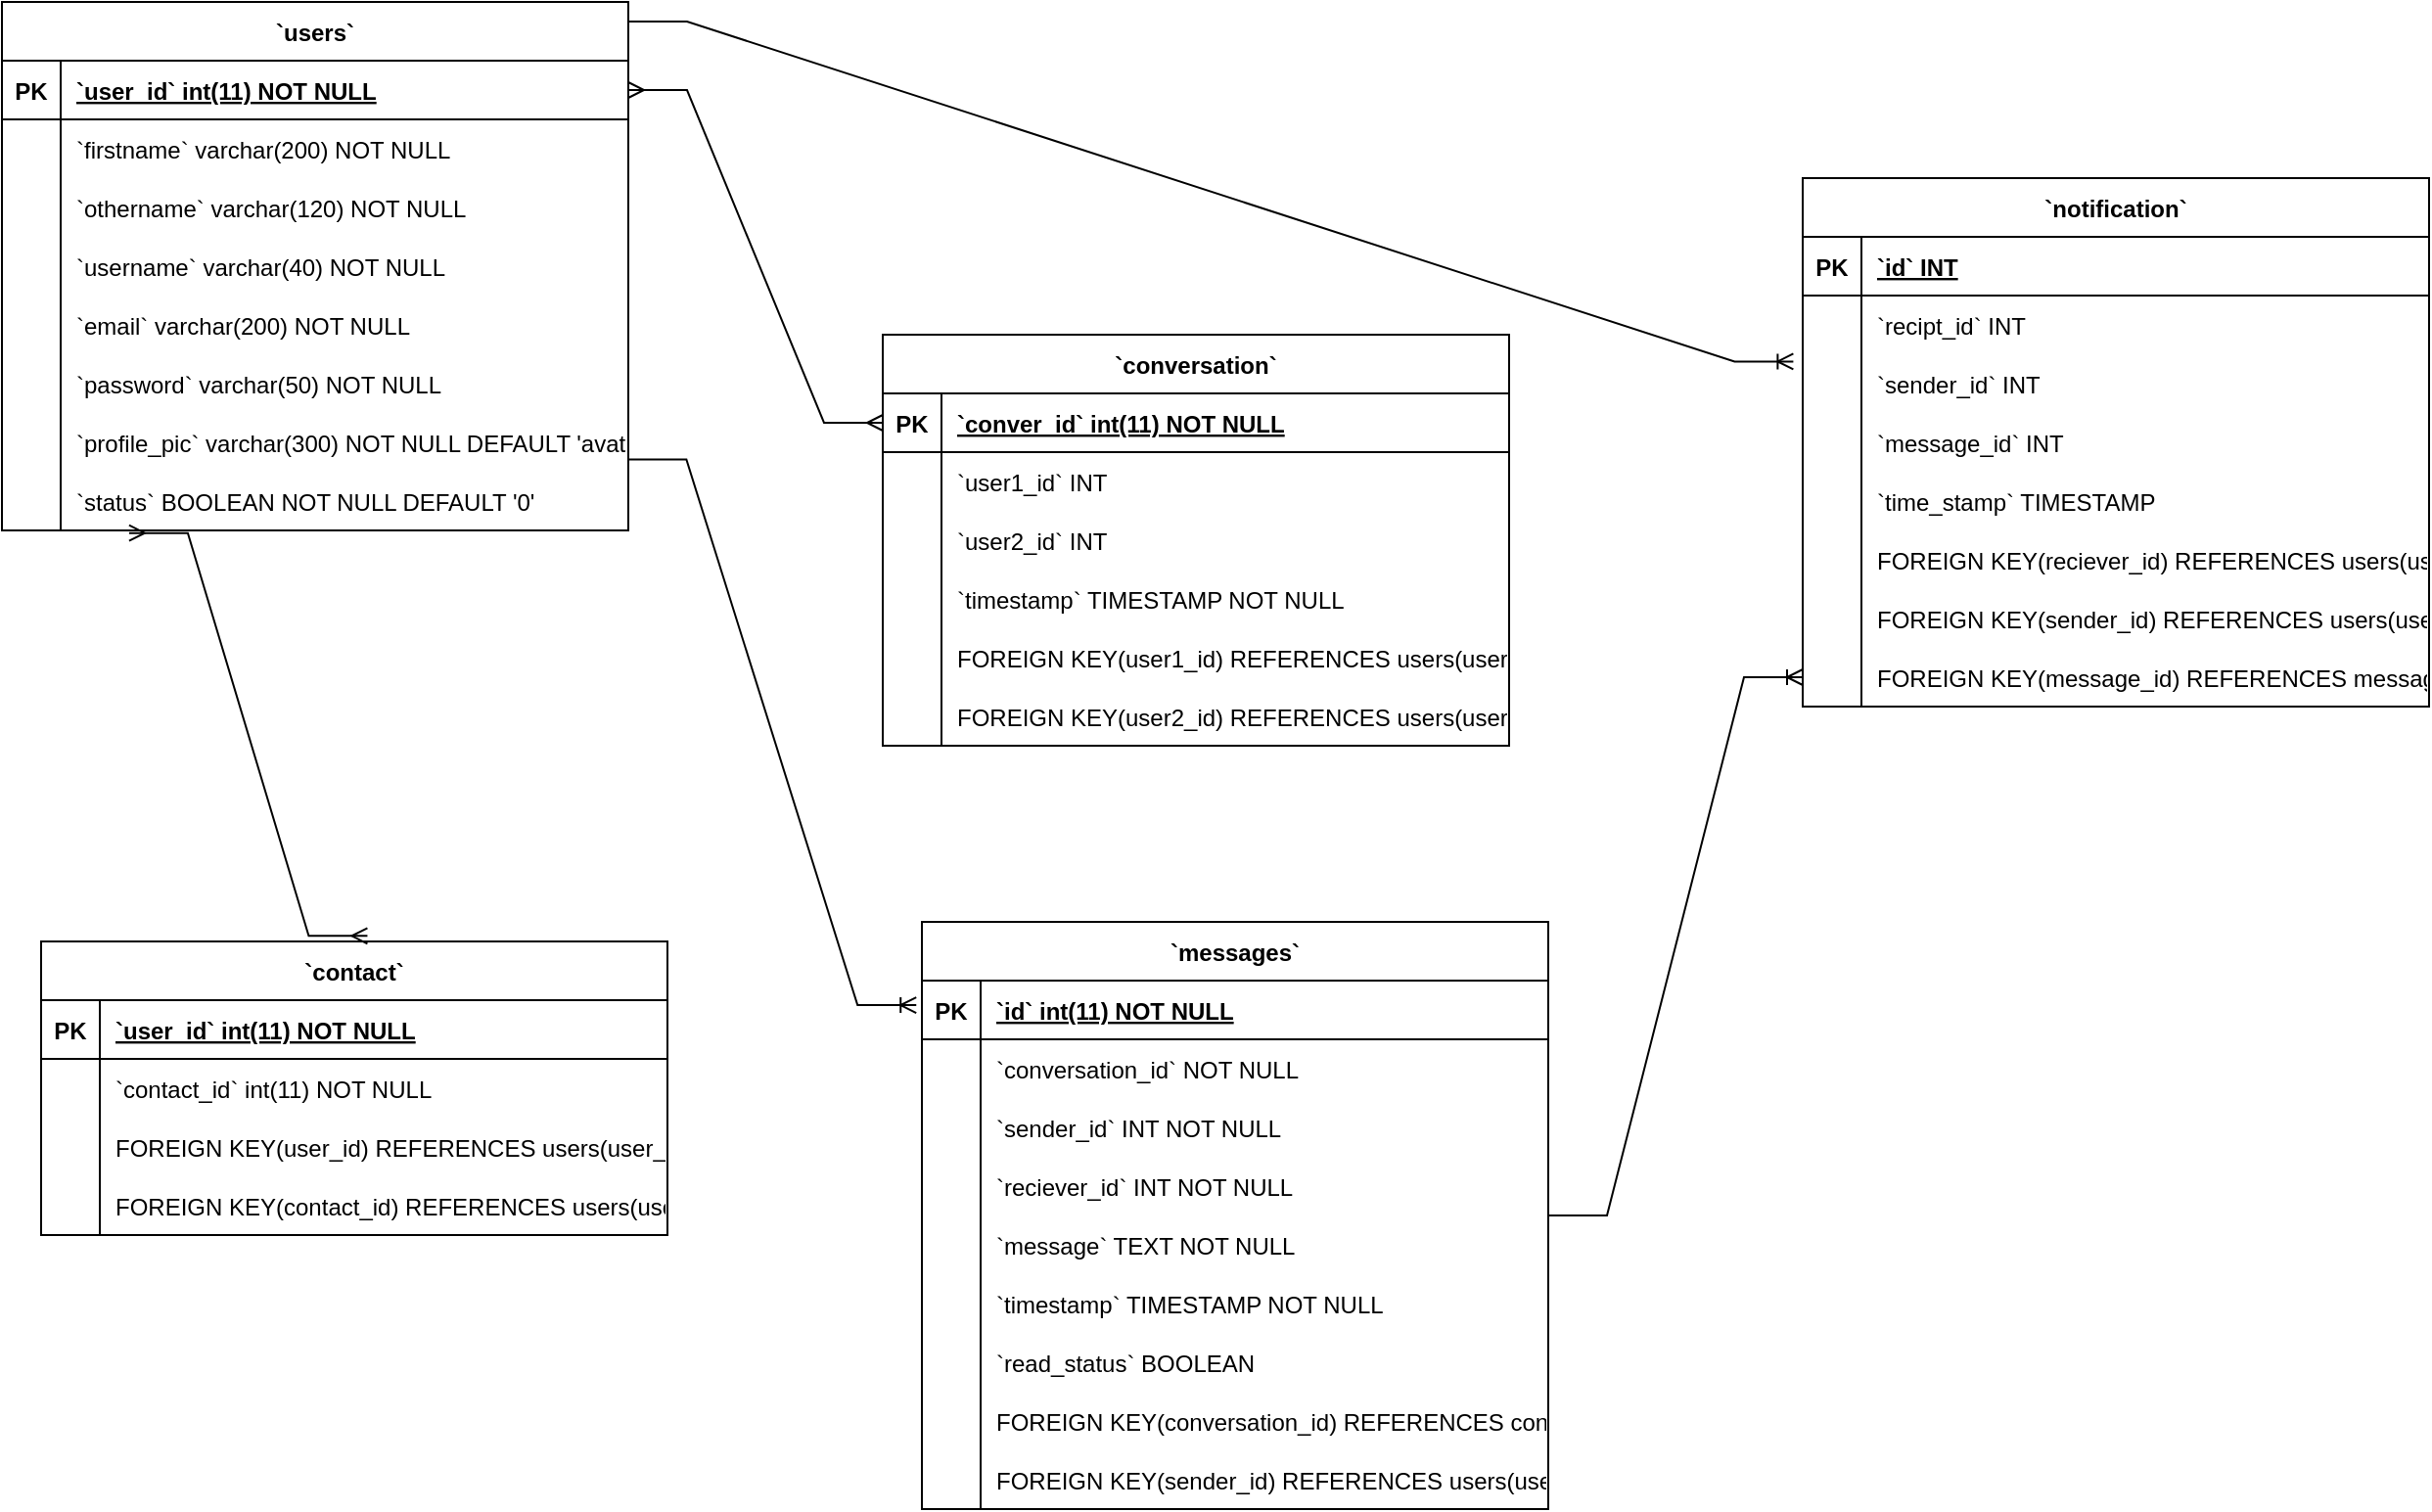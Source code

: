 <mxfile version="21.6.8" type="device">
  <diagram name="Page-1" id="bMZb_V28do9AVmYzRelt">
    <mxGraphModel dx="2583" dy="1209" grid="1" gridSize="10" guides="1" tooltips="1" connect="1" arrows="1" fold="1" page="1" pageScale="1" pageWidth="850" pageHeight="1100" math="0" shadow="0">
      <root>
        <mxCell id="0" />
        <mxCell id="1" parent="0" />
        <mxCell id="9sIk4QArR-_HJml8_M2l-121" value="`users`" style="shape=table;startSize=30;container=1;collapsible=1;childLayout=tableLayout;fixedRows=1;rowLines=0;fontStyle=1;align=center;resizeLast=1;" vertex="1" parent="1">
          <mxGeometry x="-550" y="90" width="320" height="270" as="geometry" />
        </mxCell>
        <mxCell id="9sIk4QArR-_HJml8_M2l-122" value="" style="shape=tableRow;horizontal=0;startSize=0;swimlaneHead=0;swimlaneBody=0;fillColor=none;collapsible=0;dropTarget=0;points=[[0,0.5],[1,0.5]];portConstraint=eastwest;strokeColor=inherit;top=0;left=0;right=0;bottom=1;" vertex="1" parent="9sIk4QArR-_HJml8_M2l-121">
          <mxGeometry y="30" width="320" height="30" as="geometry" />
        </mxCell>
        <mxCell id="9sIk4QArR-_HJml8_M2l-123" value="PK" style="shape=partialRectangle;overflow=hidden;connectable=0;fillColor=none;strokeColor=inherit;top=0;left=0;bottom=0;right=0;fontStyle=1;" vertex="1" parent="9sIk4QArR-_HJml8_M2l-122">
          <mxGeometry width="30" height="30" as="geometry">
            <mxRectangle width="30" height="30" as="alternateBounds" />
          </mxGeometry>
        </mxCell>
        <mxCell id="9sIk4QArR-_HJml8_M2l-124" value="`user_id` int(11) NOT NULL " style="shape=partialRectangle;overflow=hidden;connectable=0;fillColor=none;align=left;strokeColor=inherit;top=0;left=0;bottom=0;right=0;spacingLeft=6;fontStyle=5;" vertex="1" parent="9sIk4QArR-_HJml8_M2l-122">
          <mxGeometry x="30" width="290" height="30" as="geometry">
            <mxRectangle width="290" height="30" as="alternateBounds" />
          </mxGeometry>
        </mxCell>
        <mxCell id="9sIk4QArR-_HJml8_M2l-125" value="" style="shape=tableRow;horizontal=0;startSize=0;swimlaneHead=0;swimlaneBody=0;fillColor=none;collapsible=0;dropTarget=0;points=[[0,0.5],[1,0.5]];portConstraint=eastwest;strokeColor=inherit;top=0;left=0;right=0;bottom=0;" vertex="1" parent="9sIk4QArR-_HJml8_M2l-121">
          <mxGeometry y="60" width="320" height="30" as="geometry" />
        </mxCell>
        <mxCell id="9sIk4QArR-_HJml8_M2l-126" value="" style="shape=partialRectangle;overflow=hidden;connectable=0;fillColor=none;strokeColor=inherit;top=0;left=0;bottom=0;right=0;" vertex="1" parent="9sIk4QArR-_HJml8_M2l-125">
          <mxGeometry width="30" height="30" as="geometry">
            <mxRectangle width="30" height="30" as="alternateBounds" />
          </mxGeometry>
        </mxCell>
        <mxCell id="9sIk4QArR-_HJml8_M2l-127" value="`firstname` varchar(200) NOT NULL" style="shape=partialRectangle;overflow=hidden;connectable=0;fillColor=none;align=left;strokeColor=inherit;top=0;left=0;bottom=0;right=0;spacingLeft=6;" vertex="1" parent="9sIk4QArR-_HJml8_M2l-125">
          <mxGeometry x="30" width="290" height="30" as="geometry">
            <mxRectangle width="290" height="30" as="alternateBounds" />
          </mxGeometry>
        </mxCell>
        <mxCell id="9sIk4QArR-_HJml8_M2l-128" value="" style="shape=tableRow;horizontal=0;startSize=0;swimlaneHead=0;swimlaneBody=0;fillColor=none;collapsible=0;dropTarget=0;points=[[0,0.5],[1,0.5]];portConstraint=eastwest;strokeColor=inherit;top=0;left=0;right=0;bottom=0;" vertex="1" parent="9sIk4QArR-_HJml8_M2l-121">
          <mxGeometry y="90" width="320" height="30" as="geometry" />
        </mxCell>
        <mxCell id="9sIk4QArR-_HJml8_M2l-129" value="" style="shape=partialRectangle;overflow=hidden;connectable=0;fillColor=none;strokeColor=inherit;top=0;left=0;bottom=0;right=0;" vertex="1" parent="9sIk4QArR-_HJml8_M2l-128">
          <mxGeometry width="30" height="30" as="geometry">
            <mxRectangle width="30" height="30" as="alternateBounds" />
          </mxGeometry>
        </mxCell>
        <mxCell id="9sIk4QArR-_HJml8_M2l-130" value="`othername` varchar(120) NOT NULL" style="shape=partialRectangle;overflow=hidden;connectable=0;fillColor=none;align=left;strokeColor=inherit;top=0;left=0;bottom=0;right=0;spacingLeft=6;" vertex="1" parent="9sIk4QArR-_HJml8_M2l-128">
          <mxGeometry x="30" width="290" height="30" as="geometry">
            <mxRectangle width="290" height="30" as="alternateBounds" />
          </mxGeometry>
        </mxCell>
        <mxCell id="9sIk4QArR-_HJml8_M2l-131" value="" style="shape=tableRow;horizontal=0;startSize=0;swimlaneHead=0;swimlaneBody=0;fillColor=none;collapsible=0;dropTarget=0;points=[[0,0.5],[1,0.5]];portConstraint=eastwest;strokeColor=inherit;top=0;left=0;right=0;bottom=0;" vertex="1" parent="9sIk4QArR-_HJml8_M2l-121">
          <mxGeometry y="120" width="320" height="30" as="geometry" />
        </mxCell>
        <mxCell id="9sIk4QArR-_HJml8_M2l-132" value="" style="shape=partialRectangle;overflow=hidden;connectable=0;fillColor=none;strokeColor=inherit;top=0;left=0;bottom=0;right=0;" vertex="1" parent="9sIk4QArR-_HJml8_M2l-131">
          <mxGeometry width="30" height="30" as="geometry">
            <mxRectangle width="30" height="30" as="alternateBounds" />
          </mxGeometry>
        </mxCell>
        <mxCell id="9sIk4QArR-_HJml8_M2l-133" value="`username` varchar(40) NOT NULL" style="shape=partialRectangle;overflow=hidden;connectable=0;fillColor=none;align=left;strokeColor=inherit;top=0;left=0;bottom=0;right=0;spacingLeft=6;" vertex="1" parent="9sIk4QArR-_HJml8_M2l-131">
          <mxGeometry x="30" width="290" height="30" as="geometry">
            <mxRectangle width="290" height="30" as="alternateBounds" />
          </mxGeometry>
        </mxCell>
        <mxCell id="9sIk4QArR-_HJml8_M2l-134" value="" style="shape=tableRow;horizontal=0;startSize=0;swimlaneHead=0;swimlaneBody=0;fillColor=none;collapsible=0;dropTarget=0;points=[[0,0.5],[1,0.5]];portConstraint=eastwest;strokeColor=inherit;top=0;left=0;right=0;bottom=0;" vertex="1" parent="9sIk4QArR-_HJml8_M2l-121">
          <mxGeometry y="150" width="320" height="30" as="geometry" />
        </mxCell>
        <mxCell id="9sIk4QArR-_HJml8_M2l-135" value="" style="shape=partialRectangle;overflow=hidden;connectable=0;fillColor=none;strokeColor=inherit;top=0;left=0;bottom=0;right=0;" vertex="1" parent="9sIk4QArR-_HJml8_M2l-134">
          <mxGeometry width="30" height="30" as="geometry">
            <mxRectangle width="30" height="30" as="alternateBounds" />
          </mxGeometry>
        </mxCell>
        <mxCell id="9sIk4QArR-_HJml8_M2l-136" value="`email` varchar(200) NOT NULL" style="shape=partialRectangle;overflow=hidden;connectable=0;fillColor=none;align=left;strokeColor=inherit;top=0;left=0;bottom=0;right=0;spacingLeft=6;" vertex="1" parent="9sIk4QArR-_HJml8_M2l-134">
          <mxGeometry x="30" width="290" height="30" as="geometry">
            <mxRectangle width="290" height="30" as="alternateBounds" />
          </mxGeometry>
        </mxCell>
        <mxCell id="9sIk4QArR-_HJml8_M2l-137" value="" style="shape=tableRow;horizontal=0;startSize=0;swimlaneHead=0;swimlaneBody=0;fillColor=none;collapsible=0;dropTarget=0;points=[[0,0.5],[1,0.5]];portConstraint=eastwest;strokeColor=inherit;top=0;left=0;right=0;bottom=0;" vertex="1" parent="9sIk4QArR-_HJml8_M2l-121">
          <mxGeometry y="180" width="320" height="30" as="geometry" />
        </mxCell>
        <mxCell id="9sIk4QArR-_HJml8_M2l-138" value="" style="shape=partialRectangle;overflow=hidden;connectable=0;fillColor=none;strokeColor=inherit;top=0;left=0;bottom=0;right=0;" vertex="1" parent="9sIk4QArR-_HJml8_M2l-137">
          <mxGeometry width="30" height="30" as="geometry">
            <mxRectangle width="30" height="30" as="alternateBounds" />
          </mxGeometry>
        </mxCell>
        <mxCell id="9sIk4QArR-_HJml8_M2l-139" value="`password` varchar(50) NOT NULL" style="shape=partialRectangle;overflow=hidden;connectable=0;fillColor=none;align=left;strokeColor=inherit;top=0;left=0;bottom=0;right=0;spacingLeft=6;" vertex="1" parent="9sIk4QArR-_HJml8_M2l-137">
          <mxGeometry x="30" width="290" height="30" as="geometry">
            <mxRectangle width="290" height="30" as="alternateBounds" />
          </mxGeometry>
        </mxCell>
        <mxCell id="9sIk4QArR-_HJml8_M2l-140" value="" style="shape=tableRow;horizontal=0;startSize=0;swimlaneHead=0;swimlaneBody=0;fillColor=none;collapsible=0;dropTarget=0;points=[[0,0.5],[1,0.5]];portConstraint=eastwest;strokeColor=inherit;top=0;left=0;right=0;bottom=0;" vertex="1" parent="9sIk4QArR-_HJml8_M2l-121">
          <mxGeometry y="210" width="320" height="30" as="geometry" />
        </mxCell>
        <mxCell id="9sIk4QArR-_HJml8_M2l-141" value="" style="shape=partialRectangle;overflow=hidden;connectable=0;fillColor=none;strokeColor=inherit;top=0;left=0;bottom=0;right=0;" vertex="1" parent="9sIk4QArR-_HJml8_M2l-140">
          <mxGeometry width="30" height="30" as="geometry">
            <mxRectangle width="30" height="30" as="alternateBounds" />
          </mxGeometry>
        </mxCell>
        <mxCell id="9sIk4QArR-_HJml8_M2l-142" value="`profile_pic` varchar(300) NOT NULL DEFAULT &#39;avatar.jpg&#39;" style="shape=partialRectangle;overflow=hidden;connectable=0;fillColor=none;align=left;strokeColor=inherit;top=0;left=0;bottom=0;right=0;spacingLeft=6;" vertex="1" parent="9sIk4QArR-_HJml8_M2l-140">
          <mxGeometry x="30" width="290" height="30" as="geometry">
            <mxRectangle width="290" height="30" as="alternateBounds" />
          </mxGeometry>
        </mxCell>
        <mxCell id="9sIk4QArR-_HJml8_M2l-143" value="" style="shape=tableRow;horizontal=0;startSize=0;swimlaneHead=0;swimlaneBody=0;fillColor=none;collapsible=0;dropTarget=0;points=[[0,0.5],[1,0.5]];portConstraint=eastwest;strokeColor=inherit;top=0;left=0;right=0;bottom=0;" vertex="1" parent="9sIk4QArR-_HJml8_M2l-121">
          <mxGeometry y="240" width="320" height="30" as="geometry" />
        </mxCell>
        <mxCell id="9sIk4QArR-_HJml8_M2l-144" value="" style="shape=partialRectangle;overflow=hidden;connectable=0;fillColor=none;strokeColor=inherit;top=0;left=0;bottom=0;right=0;" vertex="1" parent="9sIk4QArR-_HJml8_M2l-143">
          <mxGeometry width="30" height="30" as="geometry">
            <mxRectangle width="30" height="30" as="alternateBounds" />
          </mxGeometry>
        </mxCell>
        <mxCell id="9sIk4QArR-_HJml8_M2l-145" value="`status` BOOLEAN NOT NULL DEFAULT &#39;0&#39;" style="shape=partialRectangle;overflow=hidden;connectable=0;fillColor=none;align=left;strokeColor=inherit;top=0;left=0;bottom=0;right=0;spacingLeft=6;" vertex="1" parent="9sIk4QArR-_HJml8_M2l-143">
          <mxGeometry x="30" width="290" height="30" as="geometry">
            <mxRectangle width="290" height="30" as="alternateBounds" />
          </mxGeometry>
        </mxCell>
        <mxCell id="9sIk4QArR-_HJml8_M2l-146" value="`conversation`" style="shape=table;startSize=30;container=1;collapsible=1;childLayout=tableLayout;fixedRows=1;rowLines=0;fontStyle=1;align=center;resizeLast=1;" vertex="1" parent="1">
          <mxGeometry x="-100" y="260" width="320" height="210" as="geometry" />
        </mxCell>
        <mxCell id="9sIk4QArR-_HJml8_M2l-147" value="" style="shape=tableRow;horizontal=0;startSize=0;swimlaneHead=0;swimlaneBody=0;fillColor=none;collapsible=0;dropTarget=0;points=[[0,0.5],[1,0.5]];portConstraint=eastwest;strokeColor=inherit;top=0;left=0;right=0;bottom=1;" vertex="1" parent="9sIk4QArR-_HJml8_M2l-146">
          <mxGeometry y="30" width="320" height="30" as="geometry" />
        </mxCell>
        <mxCell id="9sIk4QArR-_HJml8_M2l-148" value="PK" style="shape=partialRectangle;overflow=hidden;connectable=0;fillColor=none;strokeColor=inherit;top=0;left=0;bottom=0;right=0;fontStyle=1;" vertex="1" parent="9sIk4QArR-_HJml8_M2l-147">
          <mxGeometry width="30" height="30" as="geometry">
            <mxRectangle width="30" height="30" as="alternateBounds" />
          </mxGeometry>
        </mxCell>
        <mxCell id="9sIk4QArR-_HJml8_M2l-149" value="`conver_id` int(11) NOT NULL " style="shape=partialRectangle;overflow=hidden;connectable=0;fillColor=none;align=left;strokeColor=inherit;top=0;left=0;bottom=0;right=0;spacingLeft=6;fontStyle=5;" vertex="1" parent="9sIk4QArR-_HJml8_M2l-147">
          <mxGeometry x="30" width="290" height="30" as="geometry">
            <mxRectangle width="290" height="30" as="alternateBounds" />
          </mxGeometry>
        </mxCell>
        <mxCell id="9sIk4QArR-_HJml8_M2l-150" value="" style="shape=tableRow;horizontal=0;startSize=0;swimlaneHead=0;swimlaneBody=0;fillColor=none;collapsible=0;dropTarget=0;points=[[0,0.5],[1,0.5]];portConstraint=eastwest;strokeColor=inherit;top=0;left=0;right=0;bottom=0;" vertex="1" parent="9sIk4QArR-_HJml8_M2l-146">
          <mxGeometry y="60" width="320" height="30" as="geometry" />
        </mxCell>
        <mxCell id="9sIk4QArR-_HJml8_M2l-151" value="" style="shape=partialRectangle;overflow=hidden;connectable=0;fillColor=none;strokeColor=inherit;top=0;left=0;bottom=0;right=0;" vertex="1" parent="9sIk4QArR-_HJml8_M2l-150">
          <mxGeometry width="30" height="30" as="geometry">
            <mxRectangle width="30" height="30" as="alternateBounds" />
          </mxGeometry>
        </mxCell>
        <mxCell id="9sIk4QArR-_HJml8_M2l-152" value="`user1_id` INT" style="shape=partialRectangle;overflow=hidden;connectable=0;fillColor=none;align=left;strokeColor=inherit;top=0;left=0;bottom=0;right=0;spacingLeft=6;" vertex="1" parent="9sIk4QArR-_HJml8_M2l-150">
          <mxGeometry x="30" width="290" height="30" as="geometry">
            <mxRectangle width="290" height="30" as="alternateBounds" />
          </mxGeometry>
        </mxCell>
        <mxCell id="9sIk4QArR-_HJml8_M2l-153" value="" style="shape=tableRow;horizontal=0;startSize=0;swimlaneHead=0;swimlaneBody=0;fillColor=none;collapsible=0;dropTarget=0;points=[[0,0.5],[1,0.5]];portConstraint=eastwest;strokeColor=inherit;top=0;left=0;right=0;bottom=0;" vertex="1" parent="9sIk4QArR-_HJml8_M2l-146">
          <mxGeometry y="90" width="320" height="30" as="geometry" />
        </mxCell>
        <mxCell id="9sIk4QArR-_HJml8_M2l-154" value="" style="shape=partialRectangle;overflow=hidden;connectable=0;fillColor=none;strokeColor=inherit;top=0;left=0;bottom=0;right=0;" vertex="1" parent="9sIk4QArR-_HJml8_M2l-153">
          <mxGeometry width="30" height="30" as="geometry">
            <mxRectangle width="30" height="30" as="alternateBounds" />
          </mxGeometry>
        </mxCell>
        <mxCell id="9sIk4QArR-_HJml8_M2l-155" value="`user2_id` INT" style="shape=partialRectangle;overflow=hidden;connectable=0;fillColor=none;align=left;strokeColor=inherit;top=0;left=0;bottom=0;right=0;spacingLeft=6;" vertex="1" parent="9sIk4QArR-_HJml8_M2l-153">
          <mxGeometry x="30" width="290" height="30" as="geometry">
            <mxRectangle width="290" height="30" as="alternateBounds" />
          </mxGeometry>
        </mxCell>
        <mxCell id="9sIk4QArR-_HJml8_M2l-156" value="" style="shape=tableRow;horizontal=0;startSize=0;swimlaneHead=0;swimlaneBody=0;fillColor=none;collapsible=0;dropTarget=0;points=[[0,0.5],[1,0.5]];portConstraint=eastwest;strokeColor=inherit;top=0;left=0;right=0;bottom=0;" vertex="1" parent="9sIk4QArR-_HJml8_M2l-146">
          <mxGeometry y="120" width="320" height="30" as="geometry" />
        </mxCell>
        <mxCell id="9sIk4QArR-_HJml8_M2l-157" value="" style="shape=partialRectangle;overflow=hidden;connectable=0;fillColor=none;strokeColor=inherit;top=0;left=0;bottom=0;right=0;" vertex="1" parent="9sIk4QArR-_HJml8_M2l-156">
          <mxGeometry width="30" height="30" as="geometry">
            <mxRectangle width="30" height="30" as="alternateBounds" />
          </mxGeometry>
        </mxCell>
        <mxCell id="9sIk4QArR-_HJml8_M2l-158" value="`timestamp` TIMESTAMP NOT NULL" style="shape=partialRectangle;overflow=hidden;connectable=0;fillColor=none;align=left;strokeColor=inherit;top=0;left=0;bottom=0;right=0;spacingLeft=6;" vertex="1" parent="9sIk4QArR-_HJml8_M2l-156">
          <mxGeometry x="30" width="290" height="30" as="geometry">
            <mxRectangle width="290" height="30" as="alternateBounds" />
          </mxGeometry>
        </mxCell>
        <mxCell id="9sIk4QArR-_HJml8_M2l-159" value="" style="shape=tableRow;horizontal=0;startSize=0;swimlaneHead=0;swimlaneBody=0;fillColor=none;collapsible=0;dropTarget=0;points=[[0,0.5],[1,0.5]];portConstraint=eastwest;strokeColor=inherit;top=0;left=0;right=0;bottom=0;" vertex="1" parent="9sIk4QArR-_HJml8_M2l-146">
          <mxGeometry y="150" width="320" height="30" as="geometry" />
        </mxCell>
        <mxCell id="9sIk4QArR-_HJml8_M2l-160" value="" style="shape=partialRectangle;overflow=hidden;connectable=0;fillColor=none;strokeColor=inherit;top=0;left=0;bottom=0;right=0;" vertex="1" parent="9sIk4QArR-_HJml8_M2l-159">
          <mxGeometry width="30" height="30" as="geometry">
            <mxRectangle width="30" height="30" as="alternateBounds" />
          </mxGeometry>
        </mxCell>
        <mxCell id="9sIk4QArR-_HJml8_M2l-161" value="FOREIGN KEY(user1_id) REFERENCES users(user_id)" style="shape=partialRectangle;overflow=hidden;connectable=0;fillColor=none;align=left;strokeColor=inherit;top=0;left=0;bottom=0;right=0;spacingLeft=6;" vertex="1" parent="9sIk4QArR-_HJml8_M2l-159">
          <mxGeometry x="30" width="290" height="30" as="geometry">
            <mxRectangle width="290" height="30" as="alternateBounds" />
          </mxGeometry>
        </mxCell>
        <mxCell id="9sIk4QArR-_HJml8_M2l-162" value="" style="shape=tableRow;horizontal=0;startSize=0;swimlaneHead=0;swimlaneBody=0;fillColor=none;collapsible=0;dropTarget=0;points=[[0,0.5],[1,0.5]];portConstraint=eastwest;strokeColor=inherit;top=0;left=0;right=0;bottom=0;" vertex="1" parent="9sIk4QArR-_HJml8_M2l-146">
          <mxGeometry y="180" width="320" height="30" as="geometry" />
        </mxCell>
        <mxCell id="9sIk4QArR-_HJml8_M2l-163" value="" style="shape=partialRectangle;overflow=hidden;connectable=0;fillColor=none;strokeColor=inherit;top=0;left=0;bottom=0;right=0;" vertex="1" parent="9sIk4QArR-_HJml8_M2l-162">
          <mxGeometry width="30" height="30" as="geometry">
            <mxRectangle width="30" height="30" as="alternateBounds" />
          </mxGeometry>
        </mxCell>
        <mxCell id="9sIk4QArR-_HJml8_M2l-164" value="FOREIGN KEY(user2_id) REFERENCES users(user_id)" style="shape=partialRectangle;overflow=hidden;connectable=0;fillColor=none;align=left;strokeColor=inherit;top=0;left=0;bottom=0;right=0;spacingLeft=6;" vertex="1" parent="9sIk4QArR-_HJml8_M2l-162">
          <mxGeometry x="30" width="290" height="30" as="geometry">
            <mxRectangle width="290" height="30" as="alternateBounds" />
          </mxGeometry>
        </mxCell>
        <mxCell id="9sIk4QArR-_HJml8_M2l-165" value="`messages`" style="shape=table;startSize=30;container=1;collapsible=1;childLayout=tableLayout;fixedRows=1;rowLines=0;fontStyle=1;align=center;resizeLast=1;" vertex="1" parent="1">
          <mxGeometry x="-80" y="560" width="320" height="300" as="geometry" />
        </mxCell>
        <mxCell id="9sIk4QArR-_HJml8_M2l-166" value="" style="shape=tableRow;horizontal=0;startSize=0;swimlaneHead=0;swimlaneBody=0;fillColor=none;collapsible=0;dropTarget=0;points=[[0,0.5],[1,0.5]];portConstraint=eastwest;strokeColor=inherit;top=0;left=0;right=0;bottom=1;" vertex="1" parent="9sIk4QArR-_HJml8_M2l-165">
          <mxGeometry y="30" width="320" height="30" as="geometry" />
        </mxCell>
        <mxCell id="9sIk4QArR-_HJml8_M2l-167" value="PK" style="shape=partialRectangle;overflow=hidden;connectable=0;fillColor=none;strokeColor=inherit;top=0;left=0;bottom=0;right=0;fontStyle=1;" vertex="1" parent="9sIk4QArR-_HJml8_M2l-166">
          <mxGeometry width="30" height="30" as="geometry">
            <mxRectangle width="30" height="30" as="alternateBounds" />
          </mxGeometry>
        </mxCell>
        <mxCell id="9sIk4QArR-_HJml8_M2l-168" value="`id` int(11) NOT NULL " style="shape=partialRectangle;overflow=hidden;connectable=0;fillColor=none;align=left;strokeColor=inherit;top=0;left=0;bottom=0;right=0;spacingLeft=6;fontStyle=5;" vertex="1" parent="9sIk4QArR-_HJml8_M2l-166">
          <mxGeometry x="30" width="290" height="30" as="geometry">
            <mxRectangle width="290" height="30" as="alternateBounds" />
          </mxGeometry>
        </mxCell>
        <mxCell id="9sIk4QArR-_HJml8_M2l-169" value="" style="shape=tableRow;horizontal=0;startSize=0;swimlaneHead=0;swimlaneBody=0;fillColor=none;collapsible=0;dropTarget=0;points=[[0,0.5],[1,0.5]];portConstraint=eastwest;strokeColor=inherit;top=0;left=0;right=0;bottom=0;" vertex="1" parent="9sIk4QArR-_HJml8_M2l-165">
          <mxGeometry y="60" width="320" height="30" as="geometry" />
        </mxCell>
        <mxCell id="9sIk4QArR-_HJml8_M2l-170" value="" style="shape=partialRectangle;overflow=hidden;connectable=0;fillColor=none;strokeColor=inherit;top=0;left=0;bottom=0;right=0;" vertex="1" parent="9sIk4QArR-_HJml8_M2l-169">
          <mxGeometry width="30" height="30" as="geometry">
            <mxRectangle width="30" height="30" as="alternateBounds" />
          </mxGeometry>
        </mxCell>
        <mxCell id="9sIk4QArR-_HJml8_M2l-171" value="`conversation_id` NOT NULL" style="shape=partialRectangle;overflow=hidden;connectable=0;fillColor=none;align=left;strokeColor=inherit;top=0;left=0;bottom=0;right=0;spacingLeft=6;" vertex="1" parent="9sIk4QArR-_HJml8_M2l-169">
          <mxGeometry x="30" width="290" height="30" as="geometry">
            <mxRectangle width="290" height="30" as="alternateBounds" />
          </mxGeometry>
        </mxCell>
        <mxCell id="9sIk4QArR-_HJml8_M2l-172" value="" style="shape=tableRow;horizontal=0;startSize=0;swimlaneHead=0;swimlaneBody=0;fillColor=none;collapsible=0;dropTarget=0;points=[[0,0.5],[1,0.5]];portConstraint=eastwest;strokeColor=inherit;top=0;left=0;right=0;bottom=0;" vertex="1" parent="9sIk4QArR-_HJml8_M2l-165">
          <mxGeometry y="90" width="320" height="30" as="geometry" />
        </mxCell>
        <mxCell id="9sIk4QArR-_HJml8_M2l-173" value="" style="shape=partialRectangle;overflow=hidden;connectable=0;fillColor=none;strokeColor=inherit;top=0;left=0;bottom=0;right=0;" vertex="1" parent="9sIk4QArR-_HJml8_M2l-172">
          <mxGeometry width="30" height="30" as="geometry">
            <mxRectangle width="30" height="30" as="alternateBounds" />
          </mxGeometry>
        </mxCell>
        <mxCell id="9sIk4QArR-_HJml8_M2l-174" value="`sender_id` INT NOT NULL" style="shape=partialRectangle;overflow=hidden;connectable=0;fillColor=none;align=left;strokeColor=inherit;top=0;left=0;bottom=0;right=0;spacingLeft=6;" vertex="1" parent="9sIk4QArR-_HJml8_M2l-172">
          <mxGeometry x="30" width="290" height="30" as="geometry">
            <mxRectangle width="290" height="30" as="alternateBounds" />
          </mxGeometry>
        </mxCell>
        <mxCell id="9sIk4QArR-_HJml8_M2l-175" value="" style="shape=tableRow;horizontal=0;startSize=0;swimlaneHead=0;swimlaneBody=0;fillColor=none;collapsible=0;dropTarget=0;points=[[0,0.5],[1,0.5]];portConstraint=eastwest;strokeColor=inherit;top=0;left=0;right=0;bottom=0;" vertex="1" parent="9sIk4QArR-_HJml8_M2l-165">
          <mxGeometry y="120" width="320" height="30" as="geometry" />
        </mxCell>
        <mxCell id="9sIk4QArR-_HJml8_M2l-176" value="" style="shape=partialRectangle;overflow=hidden;connectable=0;fillColor=none;strokeColor=inherit;top=0;left=0;bottom=0;right=0;" vertex="1" parent="9sIk4QArR-_HJml8_M2l-175">
          <mxGeometry width="30" height="30" as="geometry">
            <mxRectangle width="30" height="30" as="alternateBounds" />
          </mxGeometry>
        </mxCell>
        <mxCell id="9sIk4QArR-_HJml8_M2l-177" value="`reciever_id` INT NOT NULL" style="shape=partialRectangle;overflow=hidden;connectable=0;fillColor=none;align=left;strokeColor=inherit;top=0;left=0;bottom=0;right=0;spacingLeft=6;" vertex="1" parent="9sIk4QArR-_HJml8_M2l-175">
          <mxGeometry x="30" width="290" height="30" as="geometry">
            <mxRectangle width="290" height="30" as="alternateBounds" />
          </mxGeometry>
        </mxCell>
        <mxCell id="9sIk4QArR-_HJml8_M2l-178" value="" style="shape=tableRow;horizontal=0;startSize=0;swimlaneHead=0;swimlaneBody=0;fillColor=none;collapsible=0;dropTarget=0;points=[[0,0.5],[1,0.5]];portConstraint=eastwest;strokeColor=inherit;top=0;left=0;right=0;bottom=0;" vertex="1" parent="9sIk4QArR-_HJml8_M2l-165">
          <mxGeometry y="150" width="320" height="30" as="geometry" />
        </mxCell>
        <mxCell id="9sIk4QArR-_HJml8_M2l-179" value="" style="shape=partialRectangle;overflow=hidden;connectable=0;fillColor=none;strokeColor=inherit;top=0;left=0;bottom=0;right=0;" vertex="1" parent="9sIk4QArR-_HJml8_M2l-178">
          <mxGeometry width="30" height="30" as="geometry">
            <mxRectangle width="30" height="30" as="alternateBounds" />
          </mxGeometry>
        </mxCell>
        <mxCell id="9sIk4QArR-_HJml8_M2l-180" value="`message` TEXT NOT NULL" style="shape=partialRectangle;overflow=hidden;connectable=0;fillColor=none;align=left;strokeColor=inherit;top=0;left=0;bottom=0;right=0;spacingLeft=6;" vertex="1" parent="9sIk4QArR-_HJml8_M2l-178">
          <mxGeometry x="30" width="290" height="30" as="geometry">
            <mxRectangle width="290" height="30" as="alternateBounds" />
          </mxGeometry>
        </mxCell>
        <mxCell id="9sIk4QArR-_HJml8_M2l-181" value="" style="shape=tableRow;horizontal=0;startSize=0;swimlaneHead=0;swimlaneBody=0;fillColor=none;collapsible=0;dropTarget=0;points=[[0,0.5],[1,0.5]];portConstraint=eastwest;strokeColor=inherit;top=0;left=0;right=0;bottom=0;" vertex="1" parent="9sIk4QArR-_HJml8_M2l-165">
          <mxGeometry y="180" width="320" height="30" as="geometry" />
        </mxCell>
        <mxCell id="9sIk4QArR-_HJml8_M2l-182" value="" style="shape=partialRectangle;overflow=hidden;connectable=0;fillColor=none;strokeColor=inherit;top=0;left=0;bottom=0;right=0;" vertex="1" parent="9sIk4QArR-_HJml8_M2l-181">
          <mxGeometry width="30" height="30" as="geometry">
            <mxRectangle width="30" height="30" as="alternateBounds" />
          </mxGeometry>
        </mxCell>
        <mxCell id="9sIk4QArR-_HJml8_M2l-183" value="`timestamp` TIMESTAMP NOT NULL" style="shape=partialRectangle;overflow=hidden;connectable=0;fillColor=none;align=left;strokeColor=inherit;top=0;left=0;bottom=0;right=0;spacingLeft=6;" vertex="1" parent="9sIk4QArR-_HJml8_M2l-181">
          <mxGeometry x="30" width="290" height="30" as="geometry">
            <mxRectangle width="290" height="30" as="alternateBounds" />
          </mxGeometry>
        </mxCell>
        <mxCell id="9sIk4QArR-_HJml8_M2l-184" value="" style="shape=tableRow;horizontal=0;startSize=0;swimlaneHead=0;swimlaneBody=0;fillColor=none;collapsible=0;dropTarget=0;points=[[0,0.5],[1,0.5]];portConstraint=eastwest;strokeColor=inherit;top=0;left=0;right=0;bottom=0;" vertex="1" parent="9sIk4QArR-_HJml8_M2l-165">
          <mxGeometry y="210" width="320" height="30" as="geometry" />
        </mxCell>
        <mxCell id="9sIk4QArR-_HJml8_M2l-185" value="" style="shape=partialRectangle;overflow=hidden;connectable=0;fillColor=none;strokeColor=inherit;top=0;left=0;bottom=0;right=0;" vertex="1" parent="9sIk4QArR-_HJml8_M2l-184">
          <mxGeometry width="30" height="30" as="geometry">
            <mxRectangle width="30" height="30" as="alternateBounds" />
          </mxGeometry>
        </mxCell>
        <mxCell id="9sIk4QArR-_HJml8_M2l-186" value="`read_status` BOOLEAN" style="shape=partialRectangle;overflow=hidden;connectable=0;fillColor=none;align=left;strokeColor=inherit;top=0;left=0;bottom=0;right=0;spacingLeft=6;" vertex="1" parent="9sIk4QArR-_HJml8_M2l-184">
          <mxGeometry x="30" width="290" height="30" as="geometry">
            <mxRectangle width="290" height="30" as="alternateBounds" />
          </mxGeometry>
        </mxCell>
        <mxCell id="9sIk4QArR-_HJml8_M2l-187" value="" style="shape=tableRow;horizontal=0;startSize=0;swimlaneHead=0;swimlaneBody=0;fillColor=none;collapsible=0;dropTarget=0;points=[[0,0.5],[1,0.5]];portConstraint=eastwest;strokeColor=inherit;top=0;left=0;right=0;bottom=0;" vertex="1" parent="9sIk4QArR-_HJml8_M2l-165">
          <mxGeometry y="240" width="320" height="30" as="geometry" />
        </mxCell>
        <mxCell id="9sIk4QArR-_HJml8_M2l-188" value="" style="shape=partialRectangle;overflow=hidden;connectable=0;fillColor=none;strokeColor=inherit;top=0;left=0;bottom=0;right=0;" vertex="1" parent="9sIk4QArR-_HJml8_M2l-187">
          <mxGeometry width="30" height="30" as="geometry">
            <mxRectangle width="30" height="30" as="alternateBounds" />
          </mxGeometry>
        </mxCell>
        <mxCell id="9sIk4QArR-_HJml8_M2l-189" value="FOREIGN KEY(conversation_id) REFERENCES conversation(conver_id)" style="shape=partialRectangle;overflow=hidden;connectable=0;fillColor=none;align=left;strokeColor=inherit;top=0;left=0;bottom=0;right=0;spacingLeft=6;" vertex="1" parent="9sIk4QArR-_HJml8_M2l-187">
          <mxGeometry x="30" width="290" height="30" as="geometry">
            <mxRectangle width="290" height="30" as="alternateBounds" />
          </mxGeometry>
        </mxCell>
        <mxCell id="9sIk4QArR-_HJml8_M2l-190" value="" style="shape=tableRow;horizontal=0;startSize=0;swimlaneHead=0;swimlaneBody=0;fillColor=none;collapsible=0;dropTarget=0;points=[[0,0.5],[1,0.5]];portConstraint=eastwest;strokeColor=inherit;top=0;left=0;right=0;bottom=0;" vertex="1" parent="9sIk4QArR-_HJml8_M2l-165">
          <mxGeometry y="270" width="320" height="30" as="geometry" />
        </mxCell>
        <mxCell id="9sIk4QArR-_HJml8_M2l-191" value="" style="shape=partialRectangle;overflow=hidden;connectable=0;fillColor=none;strokeColor=inherit;top=0;left=0;bottom=0;right=0;" vertex="1" parent="9sIk4QArR-_HJml8_M2l-190">
          <mxGeometry width="30" height="30" as="geometry">
            <mxRectangle width="30" height="30" as="alternateBounds" />
          </mxGeometry>
        </mxCell>
        <mxCell id="9sIk4QArR-_HJml8_M2l-192" value="FOREIGN KEY(sender_id) REFERENCES users(user_id)" style="shape=partialRectangle;overflow=hidden;connectable=0;fillColor=none;align=left;strokeColor=inherit;top=0;left=0;bottom=0;right=0;spacingLeft=6;" vertex="1" parent="9sIk4QArR-_HJml8_M2l-190">
          <mxGeometry x="30" width="290" height="30" as="geometry">
            <mxRectangle width="290" height="30" as="alternateBounds" />
          </mxGeometry>
        </mxCell>
        <mxCell id="9sIk4QArR-_HJml8_M2l-193" value="`contact`" style="shape=table;startSize=30;container=1;collapsible=1;childLayout=tableLayout;fixedRows=1;rowLines=0;fontStyle=1;align=center;resizeLast=1;" vertex="1" parent="1">
          <mxGeometry x="-530" y="570" width="320" height="150" as="geometry" />
        </mxCell>
        <mxCell id="9sIk4QArR-_HJml8_M2l-194" value="" style="shape=tableRow;horizontal=0;startSize=0;swimlaneHead=0;swimlaneBody=0;fillColor=none;collapsible=0;dropTarget=0;points=[[0,0.5],[1,0.5]];portConstraint=eastwest;strokeColor=inherit;top=0;left=0;right=0;bottom=1;" vertex="1" parent="9sIk4QArR-_HJml8_M2l-193">
          <mxGeometry y="30" width="320" height="30" as="geometry" />
        </mxCell>
        <mxCell id="9sIk4QArR-_HJml8_M2l-195" value="PK" style="shape=partialRectangle;overflow=hidden;connectable=0;fillColor=none;strokeColor=inherit;top=0;left=0;bottom=0;right=0;fontStyle=1;" vertex="1" parent="9sIk4QArR-_HJml8_M2l-194">
          <mxGeometry width="30" height="30" as="geometry">
            <mxRectangle width="30" height="30" as="alternateBounds" />
          </mxGeometry>
        </mxCell>
        <mxCell id="9sIk4QArR-_HJml8_M2l-196" value="`user_id` int(11) NOT NULL" style="shape=partialRectangle;overflow=hidden;connectable=0;fillColor=none;align=left;strokeColor=inherit;top=0;left=0;bottom=0;right=0;spacingLeft=6;fontStyle=5;" vertex="1" parent="9sIk4QArR-_HJml8_M2l-194">
          <mxGeometry x="30" width="290" height="30" as="geometry">
            <mxRectangle width="290" height="30" as="alternateBounds" />
          </mxGeometry>
        </mxCell>
        <mxCell id="9sIk4QArR-_HJml8_M2l-197" value="" style="shape=tableRow;horizontal=0;startSize=0;swimlaneHead=0;swimlaneBody=0;fillColor=none;collapsible=0;dropTarget=0;points=[[0,0.5],[1,0.5]];portConstraint=eastwest;strokeColor=inherit;top=0;left=0;right=0;bottom=0;" vertex="1" parent="9sIk4QArR-_HJml8_M2l-193">
          <mxGeometry y="60" width="320" height="30" as="geometry" />
        </mxCell>
        <mxCell id="9sIk4QArR-_HJml8_M2l-198" value="" style="shape=partialRectangle;overflow=hidden;connectable=0;fillColor=none;strokeColor=inherit;top=0;left=0;bottom=0;right=0;" vertex="1" parent="9sIk4QArR-_HJml8_M2l-197">
          <mxGeometry width="30" height="30" as="geometry">
            <mxRectangle width="30" height="30" as="alternateBounds" />
          </mxGeometry>
        </mxCell>
        <mxCell id="9sIk4QArR-_HJml8_M2l-199" value="`contact_id` int(11) NOT NULL" style="shape=partialRectangle;overflow=hidden;connectable=0;fillColor=none;align=left;strokeColor=inherit;top=0;left=0;bottom=0;right=0;spacingLeft=6;" vertex="1" parent="9sIk4QArR-_HJml8_M2l-197">
          <mxGeometry x="30" width="290" height="30" as="geometry">
            <mxRectangle width="290" height="30" as="alternateBounds" />
          </mxGeometry>
        </mxCell>
        <mxCell id="9sIk4QArR-_HJml8_M2l-200" value="" style="shape=tableRow;horizontal=0;startSize=0;swimlaneHead=0;swimlaneBody=0;fillColor=none;collapsible=0;dropTarget=0;points=[[0,0.5],[1,0.5]];portConstraint=eastwest;strokeColor=inherit;top=0;left=0;right=0;bottom=0;" vertex="1" parent="9sIk4QArR-_HJml8_M2l-193">
          <mxGeometry y="90" width="320" height="30" as="geometry" />
        </mxCell>
        <mxCell id="9sIk4QArR-_HJml8_M2l-201" value="" style="shape=partialRectangle;overflow=hidden;connectable=0;fillColor=none;strokeColor=inherit;top=0;left=0;bottom=0;right=0;" vertex="1" parent="9sIk4QArR-_HJml8_M2l-200">
          <mxGeometry width="30" height="30" as="geometry">
            <mxRectangle width="30" height="30" as="alternateBounds" />
          </mxGeometry>
        </mxCell>
        <mxCell id="9sIk4QArR-_HJml8_M2l-202" value="FOREIGN KEY(user_id) REFERENCES users(user_id)" style="shape=partialRectangle;overflow=hidden;connectable=0;fillColor=none;align=left;strokeColor=inherit;top=0;left=0;bottom=0;right=0;spacingLeft=6;" vertex="1" parent="9sIk4QArR-_HJml8_M2l-200">
          <mxGeometry x="30" width="290" height="30" as="geometry">
            <mxRectangle width="290" height="30" as="alternateBounds" />
          </mxGeometry>
        </mxCell>
        <mxCell id="9sIk4QArR-_HJml8_M2l-203" value="" style="shape=tableRow;horizontal=0;startSize=0;swimlaneHead=0;swimlaneBody=0;fillColor=none;collapsible=0;dropTarget=0;points=[[0,0.5],[1,0.5]];portConstraint=eastwest;strokeColor=inherit;top=0;left=0;right=0;bottom=0;" vertex="1" parent="9sIk4QArR-_HJml8_M2l-193">
          <mxGeometry y="120" width="320" height="30" as="geometry" />
        </mxCell>
        <mxCell id="9sIk4QArR-_HJml8_M2l-204" value="" style="shape=partialRectangle;overflow=hidden;connectable=0;fillColor=none;strokeColor=inherit;top=0;left=0;bottom=0;right=0;" vertex="1" parent="9sIk4QArR-_HJml8_M2l-203">
          <mxGeometry width="30" height="30" as="geometry">
            <mxRectangle width="30" height="30" as="alternateBounds" />
          </mxGeometry>
        </mxCell>
        <mxCell id="9sIk4QArR-_HJml8_M2l-205" value="FOREIGN KEY(contact_id) REFERENCES users(user_id)" style="shape=partialRectangle;overflow=hidden;connectable=0;fillColor=none;align=left;strokeColor=inherit;top=0;left=0;bottom=0;right=0;spacingLeft=6;" vertex="1" parent="9sIk4QArR-_HJml8_M2l-203">
          <mxGeometry x="30" width="290" height="30" as="geometry">
            <mxRectangle width="290" height="30" as="alternateBounds" />
          </mxGeometry>
        </mxCell>
        <mxCell id="9sIk4QArR-_HJml8_M2l-206" value="`notification`" style="shape=table;startSize=30;container=1;collapsible=1;childLayout=tableLayout;fixedRows=1;rowLines=0;fontStyle=1;align=center;resizeLast=1;" vertex="1" parent="1">
          <mxGeometry x="370" y="180" width="320" height="270" as="geometry" />
        </mxCell>
        <mxCell id="9sIk4QArR-_HJml8_M2l-207" value="" style="shape=tableRow;horizontal=0;startSize=0;swimlaneHead=0;swimlaneBody=0;fillColor=none;collapsible=0;dropTarget=0;points=[[0,0.5],[1,0.5]];portConstraint=eastwest;strokeColor=inherit;top=0;left=0;right=0;bottom=1;" vertex="1" parent="9sIk4QArR-_HJml8_M2l-206">
          <mxGeometry y="30" width="320" height="30" as="geometry" />
        </mxCell>
        <mxCell id="9sIk4QArR-_HJml8_M2l-208" value="PK" style="shape=partialRectangle;overflow=hidden;connectable=0;fillColor=none;strokeColor=inherit;top=0;left=0;bottom=0;right=0;fontStyle=1;" vertex="1" parent="9sIk4QArR-_HJml8_M2l-207">
          <mxGeometry width="30" height="30" as="geometry">
            <mxRectangle width="30" height="30" as="alternateBounds" />
          </mxGeometry>
        </mxCell>
        <mxCell id="9sIk4QArR-_HJml8_M2l-209" value="`id` INT " style="shape=partialRectangle;overflow=hidden;connectable=0;fillColor=none;align=left;strokeColor=inherit;top=0;left=0;bottom=0;right=0;spacingLeft=6;fontStyle=5;" vertex="1" parent="9sIk4QArR-_HJml8_M2l-207">
          <mxGeometry x="30" width="290" height="30" as="geometry">
            <mxRectangle width="290" height="30" as="alternateBounds" />
          </mxGeometry>
        </mxCell>
        <mxCell id="9sIk4QArR-_HJml8_M2l-210" value="" style="shape=tableRow;horizontal=0;startSize=0;swimlaneHead=0;swimlaneBody=0;fillColor=none;collapsible=0;dropTarget=0;points=[[0,0.5],[1,0.5]];portConstraint=eastwest;strokeColor=inherit;top=0;left=0;right=0;bottom=0;" vertex="1" parent="9sIk4QArR-_HJml8_M2l-206">
          <mxGeometry y="60" width="320" height="30" as="geometry" />
        </mxCell>
        <mxCell id="9sIk4QArR-_HJml8_M2l-211" value="" style="shape=partialRectangle;overflow=hidden;connectable=0;fillColor=none;strokeColor=inherit;top=0;left=0;bottom=0;right=0;" vertex="1" parent="9sIk4QArR-_HJml8_M2l-210">
          <mxGeometry width="30" height="30" as="geometry">
            <mxRectangle width="30" height="30" as="alternateBounds" />
          </mxGeometry>
        </mxCell>
        <mxCell id="9sIk4QArR-_HJml8_M2l-212" value="`recipt_id` INT" style="shape=partialRectangle;overflow=hidden;connectable=0;fillColor=none;align=left;strokeColor=inherit;top=0;left=0;bottom=0;right=0;spacingLeft=6;" vertex="1" parent="9sIk4QArR-_HJml8_M2l-210">
          <mxGeometry x="30" width="290" height="30" as="geometry">
            <mxRectangle width="290" height="30" as="alternateBounds" />
          </mxGeometry>
        </mxCell>
        <mxCell id="9sIk4QArR-_HJml8_M2l-213" value="" style="shape=tableRow;horizontal=0;startSize=0;swimlaneHead=0;swimlaneBody=0;fillColor=none;collapsible=0;dropTarget=0;points=[[0,0.5],[1,0.5]];portConstraint=eastwest;strokeColor=inherit;top=0;left=0;right=0;bottom=0;" vertex="1" parent="9sIk4QArR-_HJml8_M2l-206">
          <mxGeometry y="90" width="320" height="30" as="geometry" />
        </mxCell>
        <mxCell id="9sIk4QArR-_HJml8_M2l-214" value="" style="shape=partialRectangle;overflow=hidden;connectable=0;fillColor=none;strokeColor=inherit;top=0;left=0;bottom=0;right=0;" vertex="1" parent="9sIk4QArR-_HJml8_M2l-213">
          <mxGeometry width="30" height="30" as="geometry">
            <mxRectangle width="30" height="30" as="alternateBounds" />
          </mxGeometry>
        </mxCell>
        <mxCell id="9sIk4QArR-_HJml8_M2l-215" value="`sender_id` INT" style="shape=partialRectangle;overflow=hidden;connectable=0;fillColor=none;align=left;strokeColor=inherit;top=0;left=0;bottom=0;right=0;spacingLeft=6;" vertex="1" parent="9sIk4QArR-_HJml8_M2l-213">
          <mxGeometry x="30" width="290" height="30" as="geometry">
            <mxRectangle width="290" height="30" as="alternateBounds" />
          </mxGeometry>
        </mxCell>
        <mxCell id="9sIk4QArR-_HJml8_M2l-216" value="" style="shape=tableRow;horizontal=0;startSize=0;swimlaneHead=0;swimlaneBody=0;fillColor=none;collapsible=0;dropTarget=0;points=[[0,0.5],[1,0.5]];portConstraint=eastwest;strokeColor=inherit;top=0;left=0;right=0;bottom=0;" vertex="1" parent="9sIk4QArR-_HJml8_M2l-206">
          <mxGeometry y="120" width="320" height="30" as="geometry" />
        </mxCell>
        <mxCell id="9sIk4QArR-_HJml8_M2l-217" value="" style="shape=partialRectangle;overflow=hidden;connectable=0;fillColor=none;strokeColor=inherit;top=0;left=0;bottom=0;right=0;" vertex="1" parent="9sIk4QArR-_HJml8_M2l-216">
          <mxGeometry width="30" height="30" as="geometry">
            <mxRectangle width="30" height="30" as="alternateBounds" />
          </mxGeometry>
        </mxCell>
        <mxCell id="9sIk4QArR-_HJml8_M2l-218" value="`message_id` INT" style="shape=partialRectangle;overflow=hidden;connectable=0;fillColor=none;align=left;strokeColor=inherit;top=0;left=0;bottom=0;right=0;spacingLeft=6;" vertex="1" parent="9sIk4QArR-_HJml8_M2l-216">
          <mxGeometry x="30" width="290" height="30" as="geometry">
            <mxRectangle width="290" height="30" as="alternateBounds" />
          </mxGeometry>
        </mxCell>
        <mxCell id="9sIk4QArR-_HJml8_M2l-219" value="" style="shape=tableRow;horizontal=0;startSize=0;swimlaneHead=0;swimlaneBody=0;fillColor=none;collapsible=0;dropTarget=0;points=[[0,0.5],[1,0.5]];portConstraint=eastwest;strokeColor=inherit;top=0;left=0;right=0;bottom=0;" vertex="1" parent="9sIk4QArR-_HJml8_M2l-206">
          <mxGeometry y="150" width="320" height="30" as="geometry" />
        </mxCell>
        <mxCell id="9sIk4QArR-_HJml8_M2l-220" value="" style="shape=partialRectangle;overflow=hidden;connectable=0;fillColor=none;strokeColor=inherit;top=0;left=0;bottom=0;right=0;" vertex="1" parent="9sIk4QArR-_HJml8_M2l-219">
          <mxGeometry width="30" height="30" as="geometry">
            <mxRectangle width="30" height="30" as="alternateBounds" />
          </mxGeometry>
        </mxCell>
        <mxCell id="9sIk4QArR-_HJml8_M2l-221" value="`time_stamp` TIMESTAMP" style="shape=partialRectangle;overflow=hidden;connectable=0;fillColor=none;align=left;strokeColor=inherit;top=0;left=0;bottom=0;right=0;spacingLeft=6;" vertex="1" parent="9sIk4QArR-_HJml8_M2l-219">
          <mxGeometry x="30" width="290" height="30" as="geometry">
            <mxRectangle width="290" height="30" as="alternateBounds" />
          </mxGeometry>
        </mxCell>
        <mxCell id="9sIk4QArR-_HJml8_M2l-222" value="" style="shape=tableRow;horizontal=0;startSize=0;swimlaneHead=0;swimlaneBody=0;fillColor=none;collapsible=0;dropTarget=0;points=[[0,0.5],[1,0.5]];portConstraint=eastwest;strokeColor=inherit;top=0;left=0;right=0;bottom=0;" vertex="1" parent="9sIk4QArR-_HJml8_M2l-206">
          <mxGeometry y="180" width="320" height="30" as="geometry" />
        </mxCell>
        <mxCell id="9sIk4QArR-_HJml8_M2l-223" value="" style="shape=partialRectangle;overflow=hidden;connectable=0;fillColor=none;strokeColor=inherit;top=0;left=0;bottom=0;right=0;" vertex="1" parent="9sIk4QArR-_HJml8_M2l-222">
          <mxGeometry width="30" height="30" as="geometry">
            <mxRectangle width="30" height="30" as="alternateBounds" />
          </mxGeometry>
        </mxCell>
        <mxCell id="9sIk4QArR-_HJml8_M2l-224" value="FOREIGN KEY(reciever_id) REFERENCES users(user_id)" style="shape=partialRectangle;overflow=hidden;connectable=0;fillColor=none;align=left;strokeColor=inherit;top=0;left=0;bottom=0;right=0;spacingLeft=6;" vertex="1" parent="9sIk4QArR-_HJml8_M2l-222">
          <mxGeometry x="30" width="290" height="30" as="geometry">
            <mxRectangle width="290" height="30" as="alternateBounds" />
          </mxGeometry>
        </mxCell>
        <mxCell id="9sIk4QArR-_HJml8_M2l-225" value="" style="shape=tableRow;horizontal=0;startSize=0;swimlaneHead=0;swimlaneBody=0;fillColor=none;collapsible=0;dropTarget=0;points=[[0,0.5],[1,0.5]];portConstraint=eastwest;strokeColor=inherit;top=0;left=0;right=0;bottom=0;" vertex="1" parent="9sIk4QArR-_HJml8_M2l-206">
          <mxGeometry y="210" width="320" height="30" as="geometry" />
        </mxCell>
        <mxCell id="9sIk4QArR-_HJml8_M2l-226" value="" style="shape=partialRectangle;overflow=hidden;connectable=0;fillColor=none;strokeColor=inherit;top=0;left=0;bottom=0;right=0;" vertex="1" parent="9sIk4QArR-_HJml8_M2l-225">
          <mxGeometry width="30" height="30" as="geometry">
            <mxRectangle width="30" height="30" as="alternateBounds" />
          </mxGeometry>
        </mxCell>
        <mxCell id="9sIk4QArR-_HJml8_M2l-227" value="FOREIGN KEY(sender_id) REFERENCES users(user_id)" style="shape=partialRectangle;overflow=hidden;connectable=0;fillColor=none;align=left;strokeColor=inherit;top=0;left=0;bottom=0;right=0;spacingLeft=6;" vertex="1" parent="9sIk4QArR-_HJml8_M2l-225">
          <mxGeometry x="30" width="290" height="30" as="geometry">
            <mxRectangle width="290" height="30" as="alternateBounds" />
          </mxGeometry>
        </mxCell>
        <mxCell id="9sIk4QArR-_HJml8_M2l-228" value="" style="shape=tableRow;horizontal=0;startSize=0;swimlaneHead=0;swimlaneBody=0;fillColor=none;collapsible=0;dropTarget=0;points=[[0,0.5],[1,0.5]];portConstraint=eastwest;strokeColor=inherit;top=0;left=0;right=0;bottom=0;" vertex="1" parent="9sIk4QArR-_HJml8_M2l-206">
          <mxGeometry y="240" width="320" height="30" as="geometry" />
        </mxCell>
        <mxCell id="9sIk4QArR-_HJml8_M2l-229" value="" style="shape=partialRectangle;overflow=hidden;connectable=0;fillColor=none;strokeColor=inherit;top=0;left=0;bottom=0;right=0;" vertex="1" parent="9sIk4QArR-_HJml8_M2l-228">
          <mxGeometry width="30" height="30" as="geometry">
            <mxRectangle width="30" height="30" as="alternateBounds" />
          </mxGeometry>
        </mxCell>
        <mxCell id="9sIk4QArR-_HJml8_M2l-230" value="FOREIGN KEY(message_id) REFERENCES message(message_id)" style="shape=partialRectangle;overflow=hidden;connectable=0;fillColor=none;align=left;strokeColor=inherit;top=0;left=0;bottom=0;right=0;spacingLeft=6;" vertex="1" parent="9sIk4QArR-_HJml8_M2l-228">
          <mxGeometry x="30" width="290" height="30" as="geometry">
            <mxRectangle width="290" height="30" as="alternateBounds" />
          </mxGeometry>
        </mxCell>
        <mxCell id="9sIk4QArR-_HJml8_M2l-231" value="" style="edgeStyle=entityRelationEdgeStyle;fontSize=12;html=1;endArrow=ERmany;startArrow=ERmany;rounded=0;exitX=0;exitY=0.5;exitDx=0;exitDy=0;" edge="1" parent="1" source="9sIk4QArR-_HJml8_M2l-147" target="9sIk4QArR-_HJml8_M2l-122">
          <mxGeometry width="100" height="100" relative="1" as="geometry">
            <mxPoint x="350" y="80" as="sourcePoint" />
            <mxPoint x="400" y="50" as="targetPoint" />
            <Array as="points">
              <mxPoint x="690" y="220" />
            </Array>
          </mxGeometry>
        </mxCell>
        <mxCell id="9sIk4QArR-_HJml8_M2l-232" value="" style="edgeStyle=entityRelationEdgeStyle;fontSize=12;html=1;endArrow=ERmany;startArrow=ERmany;rounded=0;entryX=0.203;entryY=1.045;entryDx=0;entryDy=0;entryPerimeter=0;exitX=0.521;exitY=-0.019;exitDx=0;exitDy=0;exitPerimeter=0;" edge="1" parent="1" source="9sIk4QArR-_HJml8_M2l-193" target="9sIk4QArR-_HJml8_M2l-143">
          <mxGeometry width="100" height="100" relative="1" as="geometry">
            <mxPoint x="-200" y="620" as="sourcePoint" />
            <mxPoint x="-540" y="270" as="targetPoint" />
            <Array as="points">
              <mxPoint x="-290" y="695.95" />
              <mxPoint x="-610" y="395.95" />
              <mxPoint x="-680" y="385.95" />
              <mxPoint x="-710" y="385.95" />
            </Array>
          </mxGeometry>
        </mxCell>
        <mxCell id="9sIk4QArR-_HJml8_M2l-234" value="" style="edgeStyle=entityRelationEdgeStyle;fontSize=12;html=1;endArrow=ERoneToMany;rounded=0;entryX=-0.009;entryY=0.418;entryDx=0;entryDy=0;entryPerimeter=0;exitX=0.999;exitY=0.792;exitDx=0;exitDy=0;exitPerimeter=0;" edge="1" parent="1" source="9sIk4QArR-_HJml8_M2l-140" target="9sIk4QArR-_HJml8_M2l-166">
          <mxGeometry width="100" height="100" relative="1" as="geometry">
            <mxPoint x="-160" y="500" as="sourcePoint" />
            <mxPoint x="-60" y="400" as="targetPoint" />
          </mxGeometry>
        </mxCell>
        <mxCell id="9sIk4QArR-_HJml8_M2l-235" value="" style="edgeStyle=entityRelationEdgeStyle;fontSize=12;html=1;endArrow=ERoneToMany;rounded=0;entryX=-0.015;entryY=0.124;entryDx=0;entryDy=0;entryPerimeter=0;" edge="1" parent="1" target="9sIk4QArR-_HJml8_M2l-213">
          <mxGeometry width="100" height="100" relative="1" as="geometry">
            <mxPoint x="-229.999" y="100" as="sourcePoint" />
            <mxPoint x="441.74" y="268.44" as="targetPoint" />
          </mxGeometry>
        </mxCell>
        <mxCell id="9sIk4QArR-_HJml8_M2l-236" value="" style="edgeStyle=entityRelationEdgeStyle;fontSize=12;html=1;endArrow=ERoneToMany;rounded=0;entryX=0;entryY=0.5;entryDx=0;entryDy=0;" edge="1" parent="1" target="9sIk4QArR-_HJml8_M2l-228">
          <mxGeometry width="100" height="100" relative="1" as="geometry">
            <mxPoint x="240" y="710" as="sourcePoint" />
            <mxPoint x="340" y="610" as="targetPoint" />
          </mxGeometry>
        </mxCell>
      </root>
    </mxGraphModel>
  </diagram>
</mxfile>
